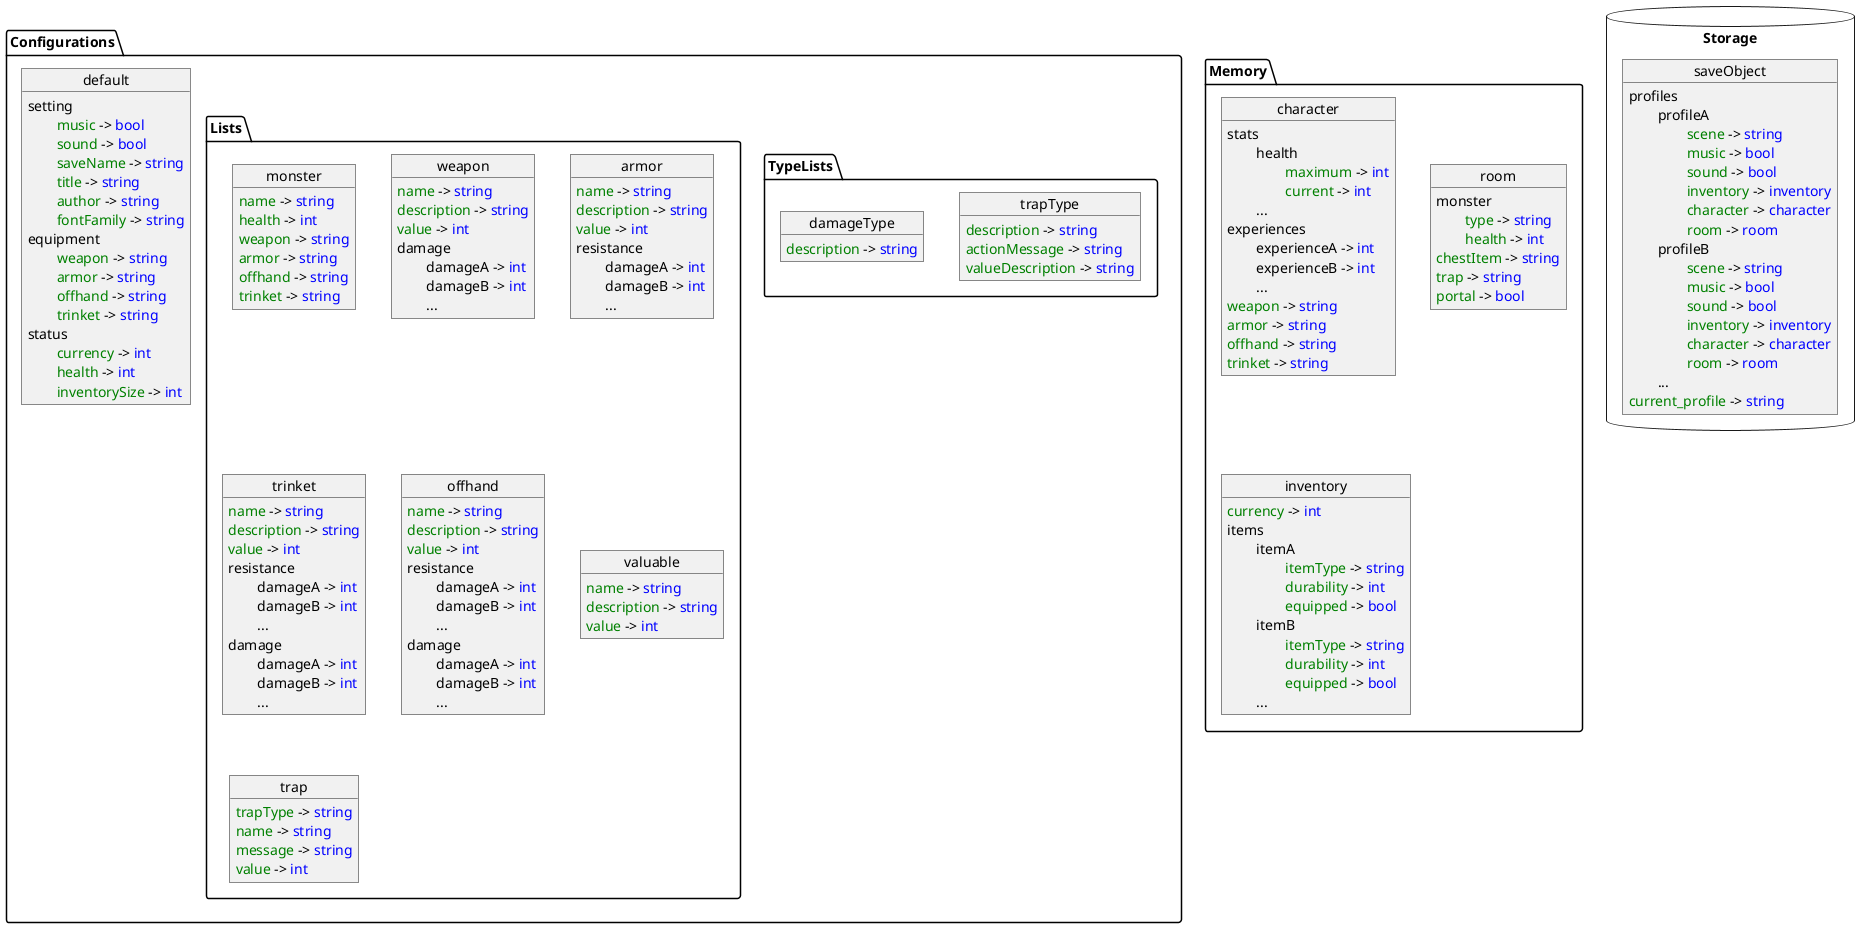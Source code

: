 @startuml

!define type(x) <color:blue>x</color>
!define attribute(x) <color:green>x</color>

package Configurations{
    object default {
        setting
            attribute(\tmusic) -> type(bool)
            attribute(\tsound) -> type(bool)
            attribute(\tsaveName) -> type(string)
            attribute(\ttitle) -> type(string)
            attribute(\tauthor) -> type(string)
            attribute(\tfontFamily) -> type(string)
        equipment
            attribute(\tweapon) -> type(string)
            attribute(\tarmor) -> type(string)
            attribute(\toffhand) -> type(string)
            attribute(\ttrinket) -> type(string)
        status
            attribute(\tcurrency) -> type(int)
            attribute(\thealth) -> type(int)
            attribute(\tinventorySize) -> type(int)
    }

    package TypeLists{
        object trapType {
            attribute(description) -> type(string)
            attribute(actionMessage) -> type(string)
            attribute(valueDescription) -> type(string)
        }

        object damageType {
            attribute(description) -> type(string)
        }
    }

    package Lists{

        object monster {
            attribute(name) -> type(string)
            attribute(health) -> type(int)
            attribute(weapon) -> type(string)
            attribute(armor) -> type(string)
            attribute(offhand) -> type(string)
            attribute(trinket) -> type(string)
        }

        object weapon {
            attribute(name) -> type(string)
            attribute(description) -> type(string)
            attribute(value) -> type(int)
            damage
                \tdamageA -> type(int)
                \tdamageB -> type(int)
                \t...
        }

        object armor {
            attribute(name) -> type(string)
            attribute(description) -> type(string)
            attribute(value) -> type(int)
            resistance
                \tdamageA -> type(int)
                \tdamageB -> type(int)
                \t...
        }

        object trinket {
            attribute(name) -> type(string)
            attribute(description) -> type(string)
            attribute(value) -> type(int)
            resistance
                \tdamageA -> type(int)
                \tdamageB -> type(int)
                \t...
            damage
                \tdamageA -> type(int)
                \tdamageB -> type(int)
                \t...
        }

        object offhand {
            attribute(name) -> type(string)
            attribute(description) -> type(string)
            attribute(value) -> type(int)
            resistance
                \tdamageA -> type(int)
                \tdamageB -> type(int)
                \t...
            damage
                \tdamageA -> type(int)
                \tdamageB -> type(int)
                \t...
        }

        object valuable {
            attribute(name) -> type(string)
            attribute(description) -> type(string)
            attribute(value) -> type(int)
        }

        object trap {
            attribute(trapType) -> type(string)
            attribute(name) -> type(string)
            attribute(message) -> type(string)
            attribute(value) -> type(int)
        }
    }
}

package Memory{
    object character {
        stats
            \thealth
                attribute(\t\tmaximum) -> type(int)
                attribute(\t\tcurrent) -> type(int)
            \t...
        experiences
            \texperienceA -> type(int)
            \texperienceB -> type(int)
            \t...
        attribute(weapon) -> type(string)
        attribute(armor) -> type(string)
        attribute(offhand) -> type(string)
        attribute(trinket) -> type(string)
    }

    object room {
        monster
            attribute(\ttype) -> type(string)
            attribute(\thealth) -> type(int)
        attribute(chestItem) -> type(string)
        attribute(trap) -> type(string)
        attribute(portal) -> type(bool)
    }

    object inventory {
        attribute(currency) -> type(int)
        items
            \titemA
                attribute(\t\titemType) -> type(string)
                attribute(\t\tdurability) -> type(int)
                attribute(\t\tequipped) -> type(bool)
            \titemB
                attribute(\t\titemType) -> type(string)
                attribute(\t\tdurability) -> type(int)
                attribute(\t\tequipped) -> type(bool)
            \t...
    }
}

database Storage {
    object saveObject {
        profiles
            \tprofileA
                attribute(\t\tscene) -> type(string)
                attribute(\t\tmusic) -> type(bool)
                attribute(\t\tsound) -> type(bool)
                attribute(\t\tinventory) -> type(inventory)
                attribute(\t\tcharacter) -> type(character)
                attribute(\t\troom) -> type(room)
            \tprofileB
                attribute(\t\tscene) -> type(string)
                attribute(\t\tmusic) -> type(bool)
                attribute(\t\tsound) -> type(bool)
                attribute(\t\tinventory) -> type(inventory)
                attribute(\t\tcharacter) -> type(character)
                attribute(\t\troom) -> type(room)
            \t...
        attribute(current_profile) -> type(string)
    }
}

@enduml